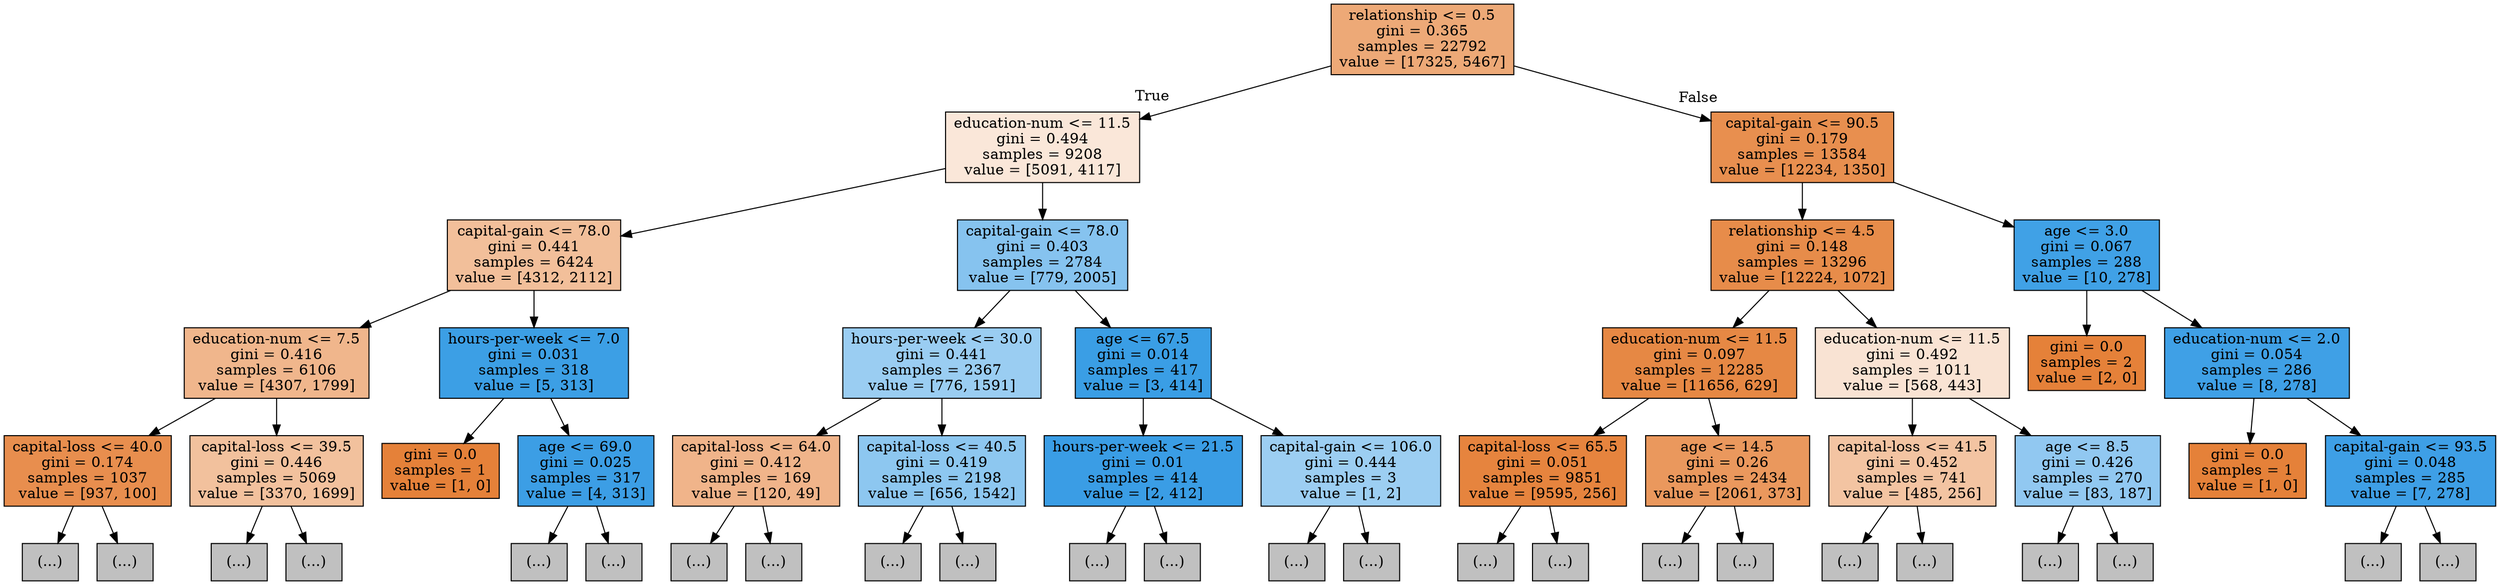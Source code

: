 digraph Tree {
node [shape=box, style="filled", color="black"] ;
0 [label="relationship <= 0.5\ngini = 0.365\nsamples = 22792\nvalue = [17325, 5467]", fillcolor="#eda977"] ;
1 [label="education-num <= 11.5\ngini = 0.494\nsamples = 9208\nvalue = [5091, 4117]", fillcolor="#fae7d9"] ;
0 -> 1 [labeldistance=2.5, labelangle=45, headlabel="True"] ;
2 [label="capital-gain <= 78.0\ngini = 0.441\nsamples = 6424\nvalue = [4312, 2112]", fillcolor="#f2bf9a"] ;
1 -> 2 ;
3 [label="education-num <= 7.5\ngini = 0.416\nsamples = 6106\nvalue = [4307, 1799]", fillcolor="#f0b68c"] ;
2 -> 3 ;
4 [label="capital-loss <= 40.0\ngini = 0.174\nsamples = 1037\nvalue = [937, 100]", fillcolor="#e88e4e"] ;
3 -> 4 ;
5 [label="(...)", fillcolor="#C0C0C0"] ;
4 -> 5 ;
352 [label="(...)", fillcolor="#C0C0C0"] ;
4 -> 352 ;
359 [label="capital-loss <= 39.5\ngini = 0.446\nsamples = 5069\nvalue = [3370, 1699]", fillcolor="#f2c19d"] ;
3 -> 359 ;
360 [label="(...)", fillcolor="#C0C0C0"] ;
359 -> 360 ;
3873 [label="(...)", fillcolor="#C0C0C0"] ;
359 -> 3873 ;
3930 [label="hours-per-week <= 7.0\ngini = 0.031\nsamples = 318\nvalue = [5, 313]", fillcolor="#3c9fe5"] ;
2 -> 3930 ;
3931 [label="gini = 0.0\nsamples = 1\nvalue = [1, 0]", fillcolor="#e58139"] ;
3930 -> 3931 ;
3932 [label="age <= 69.0\ngini = 0.025\nsamples = 317\nvalue = [4, 313]", fillcolor="#3c9ee5"] ;
3930 -> 3932 ;
3933 [label="(...)", fillcolor="#C0C0C0"] ;
3932 -> 3933 ;
3942 [label="(...)", fillcolor="#C0C0C0"] ;
3932 -> 3942 ;
3945 [label="capital-gain <= 78.0\ngini = 0.403\nsamples = 2784\nvalue = [779, 2005]", fillcolor="#86c3ef"] ;
1 -> 3945 ;
3946 [label="hours-per-week <= 30.0\ngini = 0.441\nsamples = 2367\nvalue = [776, 1591]", fillcolor="#9acdf2"] ;
3945 -> 3946 ;
3947 [label="capital-loss <= 64.0\ngini = 0.412\nsamples = 169\nvalue = [120, 49]", fillcolor="#f0b48a"] ;
3946 -> 3947 ;
3948 [label="(...)", fillcolor="#C0C0C0"] ;
3947 -> 3948 ;
4049 [label="(...)", fillcolor="#C0C0C0"] ;
3947 -> 4049 ;
4050 [label="capital-loss <= 40.5\ngini = 0.419\nsamples = 2198\nvalue = [656, 1542]", fillcolor="#8dc7f0"] ;
3946 -> 4050 ;
4051 [label="(...)", fillcolor="#C0C0C0"] ;
4050 -> 4051 ;
5524 [label="(...)", fillcolor="#C0C0C0"] ;
4050 -> 5524 ;
5535 [label="age <= 67.5\ngini = 0.014\nsamples = 417\nvalue = [3, 414]", fillcolor="#3a9ee5"] ;
3945 -> 5535 ;
5536 [label="hours-per-week <= 21.5\ngini = 0.01\nsamples = 414\nvalue = [2, 412]", fillcolor="#3a9de5"] ;
5535 -> 5536 ;
5537 [label="(...)", fillcolor="#C0C0C0"] ;
5536 -> 5537 ;
5542 [label="(...)", fillcolor="#C0C0C0"] ;
5536 -> 5542 ;
5549 [label="capital-gain <= 106.0\ngini = 0.444\nsamples = 3\nvalue = [1, 2]", fillcolor="#9ccef2"] ;
5535 -> 5549 ;
5550 [label="(...)", fillcolor="#C0C0C0"] ;
5549 -> 5550 ;
5551 [label="(...)", fillcolor="#C0C0C0"] ;
5549 -> 5551 ;
5552 [label="capital-gain <= 90.5\ngini = 0.179\nsamples = 13584\nvalue = [12234, 1350]", fillcolor="#e88f4f"] ;
0 -> 5552 [labeldistance=2.5, labelangle=-45, headlabel="False"] ;
5553 [label="relationship <= 4.5\ngini = 0.148\nsamples = 13296\nvalue = [12224, 1072]", fillcolor="#e78c4a"] ;
5552 -> 5553 ;
5554 [label="education-num <= 11.5\ngini = 0.097\nsamples = 12285\nvalue = [11656, 629]", fillcolor="#e68844"] ;
5553 -> 5554 ;
5555 [label="capital-loss <= 65.5\ngini = 0.051\nsamples = 9851\nvalue = [9595, 256]", fillcolor="#e6843e"] ;
5554 -> 5555 ;
5556 [label="(...)", fillcolor="#C0C0C0"] ;
5555 -> 5556 ;
6637 [label="(...)", fillcolor="#C0C0C0"] ;
5555 -> 6637 ;
6654 [label="age <= 14.5\ngini = 0.26\nsamples = 2434\nvalue = [2061, 373]", fillcolor="#ea985d"] ;
5554 -> 6654 ;
6655 [label="(...)", fillcolor="#C0C0C0"] ;
6654 -> 6655 ;
6868 [label="(...)", fillcolor="#C0C0C0"] ;
6654 -> 6868 ;
7649 [label="education-num <= 11.5\ngini = 0.492\nsamples = 1011\nvalue = [568, 443]", fillcolor="#f9e3d3"] ;
5553 -> 7649 ;
7650 [label="capital-loss <= 41.5\ngini = 0.452\nsamples = 741\nvalue = [485, 256]", fillcolor="#f3c4a2"] ;
7649 -> 7650 ;
7651 [label="(...)", fillcolor="#C0C0C0"] ;
7650 -> 7651 ;
8162 [label="(...)", fillcolor="#C0C0C0"] ;
7650 -> 8162 ;
8167 [label="age <= 8.5\ngini = 0.426\nsamples = 270\nvalue = [83, 187]", fillcolor="#91c8f1"] ;
7649 -> 8167 ;
8168 [label="(...)", fillcolor="#C0C0C0"] ;
8167 -> 8168 ;
8177 [label="(...)", fillcolor="#C0C0C0"] ;
8167 -> 8177 ;
8354 [label="age <= 3.0\ngini = 0.067\nsamples = 288\nvalue = [10, 278]", fillcolor="#40a1e6"] ;
5552 -> 8354 ;
8355 [label="gini = 0.0\nsamples = 2\nvalue = [2, 0]", fillcolor="#e58139"] ;
8354 -> 8355 ;
8356 [label="education-num <= 2.0\ngini = 0.054\nsamples = 286\nvalue = [8, 278]", fillcolor="#3fa0e6"] ;
8354 -> 8356 ;
8357 [label="gini = 0.0\nsamples = 1\nvalue = [1, 0]", fillcolor="#e58139"] ;
8356 -> 8357 ;
8358 [label="capital-gain <= 93.5\ngini = 0.048\nsamples = 285\nvalue = [7, 278]", fillcolor="#3e9fe6"] ;
8356 -> 8358 ;
8359 [label="(...)", fillcolor="#C0C0C0"] ;
8358 -> 8359 ;
8362 [label="(...)", fillcolor="#C0C0C0"] ;
8358 -> 8362 ;
}